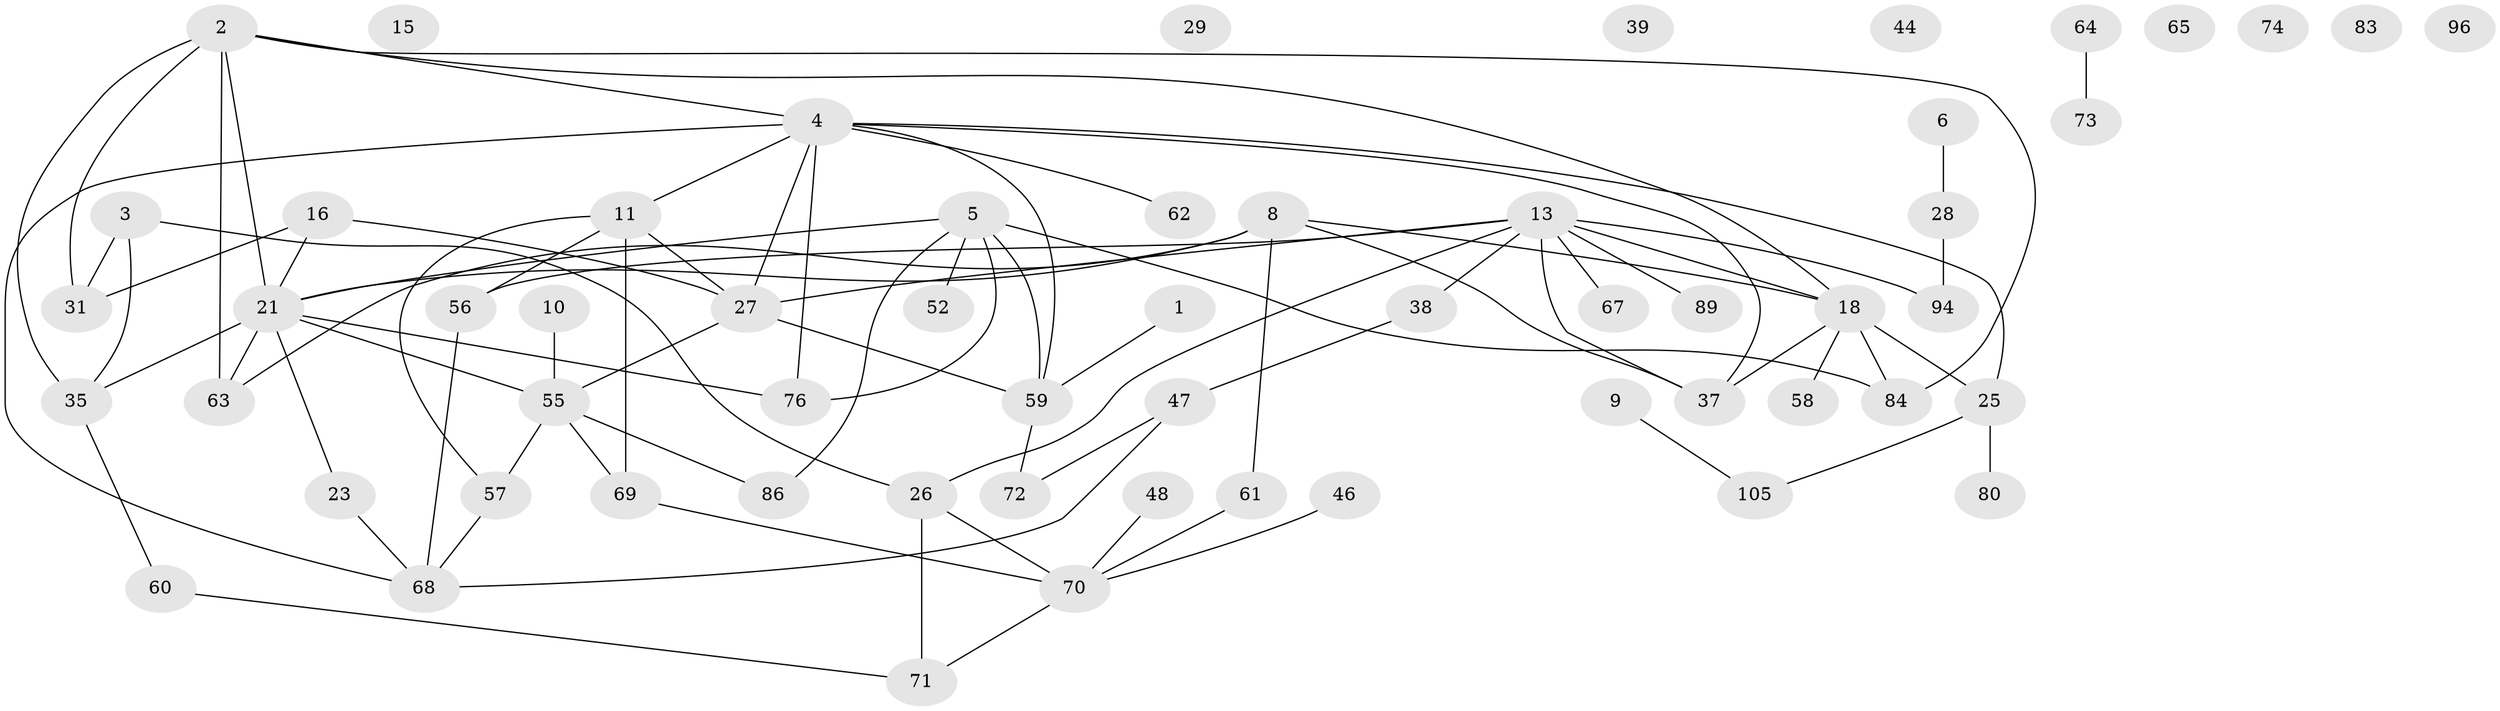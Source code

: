 // original degree distribution, {1: 0.2033898305084746, 5: 0.05084745762711865, 4: 0.1271186440677966, 2: 0.2542372881355932, 3: 0.2627118644067797, 0: 0.06779661016949153, 6: 0.025423728813559324, 7: 0.00847457627118644}
// Generated by graph-tools (version 1.1) at 2025/13/03/09/25 04:13:03]
// undirected, 59 vertices, 83 edges
graph export_dot {
graph [start="1"]
  node [color=gray90,style=filled];
  1 [super="+24"];
  2 [super="+112+113+95+19+43"];
  3 [super="+50"];
  4 [super="+33+12"];
  5 [super="+7+45"];
  6 [super="+99"];
  8 [super="+104+42"];
  9;
  10;
  11 [super="+14+90"];
  13 [super="+106+87"];
  15;
  16 [super="+98"];
  18 [super="+20+107+66"];
  21 [super="+22+85"];
  23;
  25 [super="+30+34"];
  26;
  27 [super="+54"];
  28 [super="+36+32"];
  29;
  31;
  35 [super="+53+78"];
  37 [super="+79"];
  38;
  39;
  44;
  46 [super="+92"];
  47 [super="+51"];
  48;
  52;
  55 [super="+77"];
  56;
  57;
  58 [super="+81"];
  59 [super="+88"];
  60 [super="+82"];
  61;
  62;
  63;
  64;
  65;
  67 [super="+93"];
  68;
  69;
  70;
  71 [super="+111"];
  72;
  73;
  74;
  76 [super="+97"];
  80;
  83;
  84;
  86 [super="+117"];
  89 [super="+110"];
  94;
  96;
  105 [super="+108"];
  1 -- 59;
  2 -- 35 [weight=2];
  2 -- 31;
  2 -- 63;
  2 -- 84;
  2 -- 21;
  2 -- 4;
  2 -- 18;
  3 -- 35;
  3 -- 26;
  3 -- 31;
  4 -- 11;
  4 -- 68;
  4 -- 27;
  4 -- 25;
  4 -- 59;
  4 -- 76;
  4 -- 62;
  4 -- 37;
  5 -- 76;
  5 -- 52;
  5 -- 21;
  5 -- 86;
  5 -- 84;
  5 -- 59;
  6 -- 28;
  8 -- 61;
  8 -- 63;
  8 -- 21;
  8 -- 18;
  8 -- 37;
  9 -- 105;
  10 -- 55;
  11 -- 56;
  11 -- 57;
  11 -- 69;
  11 -- 27;
  13 -- 38;
  13 -- 18;
  13 -- 56;
  13 -- 26;
  13 -- 94;
  13 -- 67;
  13 -- 37;
  13 -- 27;
  13 -- 89;
  16 -- 21;
  16 -- 31;
  16 -- 27;
  18 -- 25;
  18 -- 84;
  18 -- 58;
  18 -- 37;
  21 -- 55;
  21 -- 76;
  21 -- 23;
  21 -- 63;
  21 -- 35;
  23 -- 68;
  25 -- 80;
  25 -- 105;
  26 -- 70;
  26 -- 71;
  27 -- 55 [weight=2];
  27 -- 59;
  28 -- 94;
  35 -- 60;
  38 -- 47;
  46 -- 70;
  47 -- 68;
  47 -- 72;
  48 -- 70;
  55 -- 69;
  55 -- 57;
  55 -- 86;
  56 -- 68;
  57 -- 68;
  59 -- 72;
  60 -- 71;
  61 -- 70;
  64 -- 73;
  69 -- 70;
  70 -- 71;
}
